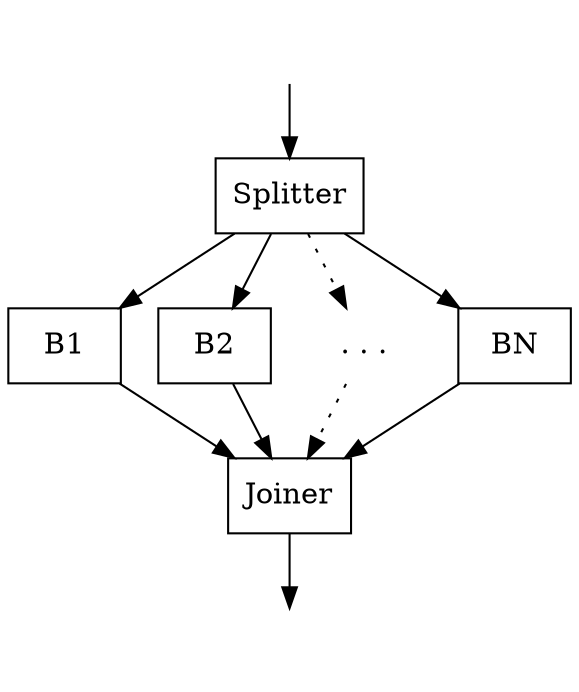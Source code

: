 digraph G {
node[shape=box];
A [label="",color=white];
C [label="",color=white];
A->Splitter
Splitter->B1
Splitter->B2
B3 [label=". . .",color=white];
Splitter->B3 [style=dotted]
Splitter->BN
B1->Joiner
B2->Joiner
B3->Joiner [style=dotted]
BN->Joiner
Joiner->C
}
